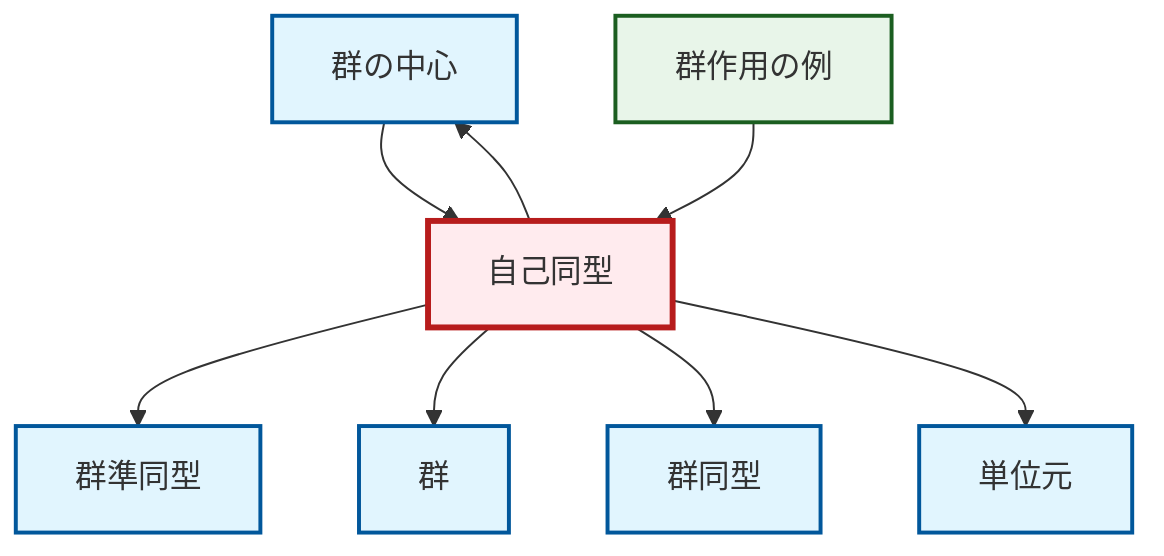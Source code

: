 graph TD
    classDef definition fill:#e1f5fe,stroke:#01579b,stroke-width:2px
    classDef theorem fill:#f3e5f5,stroke:#4a148c,stroke-width:2px
    classDef axiom fill:#fff3e0,stroke:#e65100,stroke-width:2px
    classDef example fill:#e8f5e9,stroke:#1b5e20,stroke-width:2px
    classDef current fill:#ffebee,stroke:#b71c1c,stroke-width:3px
    def-group["群"]:::definition
    def-homomorphism["群準同型"]:::definition
    def-center-of-group["群の中心"]:::definition
    def-automorphism["自己同型"]:::definition
    def-identity-element["単位元"]:::definition
    ex-group-action-examples["群作用の例"]:::example
    def-isomorphism["群同型"]:::definition
    def-automorphism --> def-homomorphism
    def-center-of-group --> def-automorphism
    def-automorphism --> def-group
    ex-group-action-examples --> def-automorphism
    def-automorphism --> def-isomorphism
    def-automorphism --> def-identity-element
    def-automorphism --> def-center-of-group
    class def-automorphism current